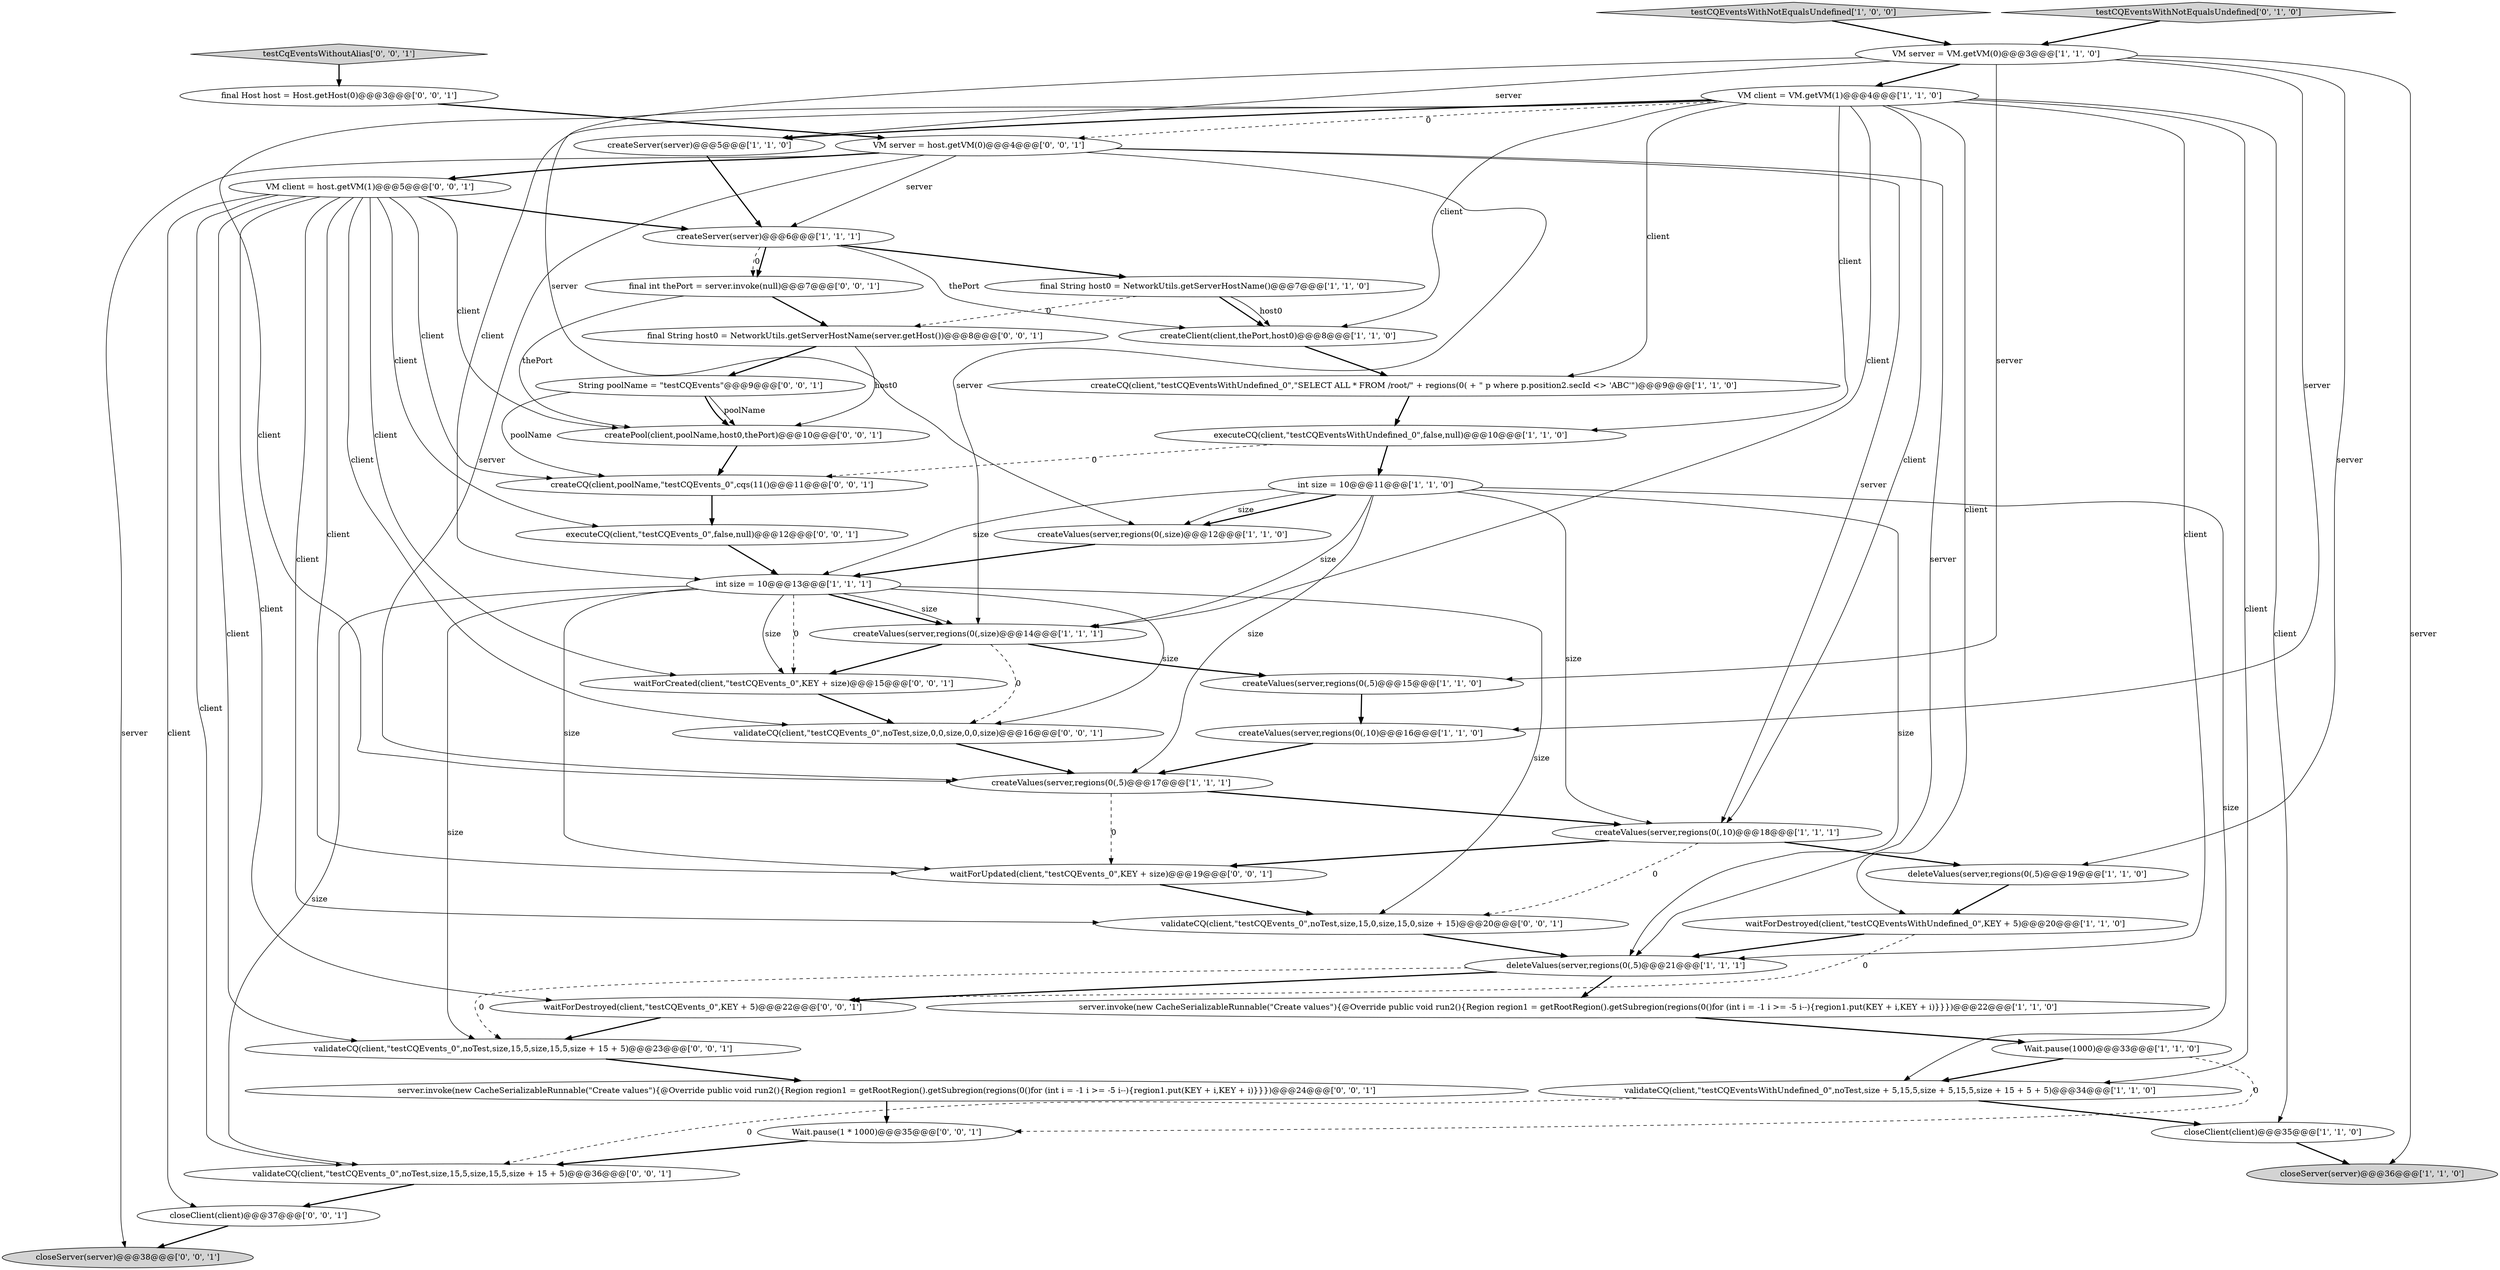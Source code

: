 digraph {
44 [style = filled, label = "waitForDestroyed(client,\"testCQEvents_0\",KEY + 5)@@@22@@@['0', '0', '1']", fillcolor = white, shape = ellipse image = "AAA0AAABBB3BBB"];
7 [style = filled, label = "final String host0 = NetworkUtils.getServerHostName()@@@7@@@['1', '1', '0']", fillcolor = white, shape = ellipse image = "AAA0AAABBB1BBB"];
13 [style = filled, label = "int size = 10@@@11@@@['1', '1', '0']", fillcolor = white, shape = ellipse image = "AAA0AAABBB1BBB"];
0 [style = filled, label = "VM server = VM.getVM(0)@@@3@@@['1', '1', '0']", fillcolor = white, shape = ellipse image = "AAA0AAABBB1BBB"];
38 [style = filled, label = "validateCQ(client,\"testCQEvents_0\",noTest,size,0,0,size,0,0,size)@@@16@@@['0', '0', '1']", fillcolor = white, shape = ellipse image = "AAA0AAABBB3BBB"];
14 [style = filled, label = "closeServer(server)@@@36@@@['1', '1', '0']", fillcolor = lightgray, shape = ellipse image = "AAA0AAABBB1BBB"];
5 [style = filled, label = "server.invoke(new CacheSerializableRunnable(\"Create values\"){@Override public void run2(){Region region1 = getRootRegion().getSubregion(regions(0()for (int i = -1 i >= -5 i--){region1.put(KEY + i,KEY + i)}}})@@@22@@@['1', '1', '0']", fillcolor = white, shape = ellipse image = "AAA0AAABBB1BBB"];
45 [style = filled, label = "validateCQ(client,\"testCQEvents_0\",noTest,size,15,5,size,15,5,size + 15 + 5)@@@23@@@['0', '0', '1']", fillcolor = white, shape = ellipse image = "AAA0AAABBB3BBB"];
8 [style = filled, label = "createValues(server,regions(0(,10)@@@16@@@['1', '1', '0']", fillcolor = white, shape = ellipse image = "AAA0AAABBB1BBB"];
21 [style = filled, label = "createCQ(client,\"testCQEventsWithUndefined_0\",\"SELECT ALL * FROM /root/\" + regions(0( + \" p where p.position2.secId <> 'ABC'\")@@@9@@@['1', '1', '0']", fillcolor = white, shape = ellipse image = "AAA0AAABBB1BBB"];
26 [style = filled, label = "waitForCreated(client,\"testCQEvents_0\",KEY + size)@@@15@@@['0', '0', '1']", fillcolor = white, shape = ellipse image = "AAA0AAABBB3BBB"];
19 [style = filled, label = "testCQEventsWithNotEqualsUndefined['1', '0', '0']", fillcolor = lightgray, shape = diamond image = "AAA0AAABBB1BBB"];
39 [style = filled, label = "closeServer(server)@@@38@@@['0', '0', '1']", fillcolor = lightgray, shape = ellipse image = "AAA0AAABBB3BBB"];
15 [style = filled, label = "createServer(server)@@@6@@@['1', '1', '1']", fillcolor = white, shape = ellipse image = "AAA0AAABBB1BBB"];
17 [style = filled, label = "deleteValues(server,regions(0(,5)@@@21@@@['1', '1', '1']", fillcolor = white, shape = ellipse image = "AAA0AAABBB1BBB"];
35 [style = filled, label = "final int thePort = server.invoke(null)@@@7@@@['0', '0', '1']", fillcolor = white, shape = ellipse image = "AAA0AAABBB3BBB"];
6 [style = filled, label = "createValues(server,regions(0(,10)@@@18@@@['1', '1', '1']", fillcolor = white, shape = ellipse image = "AAA0AAABBB1BBB"];
1 [style = filled, label = "createValues(server,regions(0(,size)@@@12@@@['1', '1', '0']", fillcolor = white, shape = ellipse image = "AAA0AAABBB1BBB"];
2 [style = filled, label = "createClient(client,thePort,host0)@@@8@@@['1', '1', '0']", fillcolor = white, shape = ellipse image = "AAA0AAABBB1BBB"];
12 [style = filled, label = "validateCQ(client,\"testCQEventsWithUndefined_0\",noTest,size + 5,15,5,size + 5,15,5,size + 15 + 5 + 5)@@@34@@@['1', '1', '0']", fillcolor = white, shape = ellipse image = "AAA0AAABBB1BBB"];
3 [style = filled, label = "createValues(server,regions(0(,5)@@@17@@@['1', '1', '1']", fillcolor = white, shape = ellipse image = "AAA0AAABBB1BBB"];
28 [style = filled, label = "validateCQ(client,\"testCQEvents_0\",noTest,size,15,5,size,15,5,size + 15 + 5)@@@36@@@['0', '0', '1']", fillcolor = white, shape = ellipse image = "AAA0AAABBB3BBB"];
16 [style = filled, label = "createServer(server)@@@5@@@['1', '1', '0']", fillcolor = white, shape = ellipse image = "AAA0AAABBB1BBB"];
29 [style = filled, label = "VM client = host.getVM(1)@@@5@@@['0', '0', '1']", fillcolor = white, shape = ellipse image = "AAA0AAABBB3BBB"];
32 [style = filled, label = "createCQ(client,poolName,\"testCQEvents_0\",cqs(11()@@@11@@@['0', '0', '1']", fillcolor = white, shape = ellipse image = "AAA0AAABBB3BBB"];
33 [style = filled, label = "VM server = host.getVM(0)@@@4@@@['0', '0', '1']", fillcolor = white, shape = ellipse image = "AAA0AAABBB3BBB"];
37 [style = filled, label = "String poolName = \"testCQEvents\"@@@9@@@['0', '0', '1']", fillcolor = white, shape = ellipse image = "AAA0AAABBB3BBB"];
31 [style = filled, label = "server.invoke(new CacheSerializableRunnable(\"Create values\"){@Override public void run2(){Region region1 = getRootRegion().getSubregion(regions(0()for (int i = -1 i >= -5 i--){region1.put(KEY + i,KEY + i)}}})@@@24@@@['0', '0', '1']", fillcolor = white, shape = ellipse image = "AAA0AAABBB3BBB"];
46 [style = filled, label = "createPool(client,poolName,host0,thePort)@@@10@@@['0', '0', '1']", fillcolor = white, shape = ellipse image = "AAA0AAABBB3BBB"];
22 [style = filled, label = "Wait.pause(1000)@@@33@@@['1', '1', '0']", fillcolor = white, shape = ellipse image = "AAA0AAABBB1BBB"];
43 [style = filled, label = "waitForUpdated(client,\"testCQEvents_0\",KEY + size)@@@19@@@['0', '0', '1']", fillcolor = white, shape = ellipse image = "AAA0AAABBB3BBB"];
42 [style = filled, label = "final Host host = Host.getHost(0)@@@3@@@['0', '0', '1']", fillcolor = white, shape = ellipse image = "AAA0AAABBB3BBB"];
18 [style = filled, label = "deleteValues(server,regions(0(,5)@@@19@@@['1', '1', '0']", fillcolor = white, shape = ellipse image = "AAA0AAABBB1BBB"];
9 [style = filled, label = "createValues(server,regions(0(,size)@@@14@@@['1', '1', '1']", fillcolor = white, shape = ellipse image = "AAA0AAABBB1BBB"];
25 [style = filled, label = "testCQEventsWithNotEqualsUndefined['0', '1', '0']", fillcolor = lightgray, shape = diamond image = "AAA0AAABBB2BBB"];
11 [style = filled, label = "waitForDestroyed(client,\"testCQEventsWithUndefined_0\",KEY + 5)@@@20@@@['1', '1', '0']", fillcolor = white, shape = ellipse image = "AAA0AAABBB1BBB"];
40 [style = filled, label = "Wait.pause(1 * 1000)@@@35@@@['0', '0', '1']", fillcolor = white, shape = ellipse image = "AAA0AAABBB3BBB"];
23 [style = filled, label = "VM client = VM.getVM(1)@@@4@@@['1', '1', '0']", fillcolor = white, shape = ellipse image = "AAA0AAABBB1BBB"];
27 [style = filled, label = "executeCQ(client,\"testCQEvents_0\",false,null)@@@12@@@['0', '0', '1']", fillcolor = white, shape = ellipse image = "AAA0AAABBB3BBB"];
34 [style = filled, label = "final String host0 = NetworkUtils.getServerHostName(server.getHost())@@@8@@@['0', '0', '1']", fillcolor = white, shape = ellipse image = "AAA0AAABBB3BBB"];
36 [style = filled, label = "testCqEventsWithoutAlias['0', '0', '1']", fillcolor = lightgray, shape = diamond image = "AAA0AAABBB3BBB"];
41 [style = filled, label = "validateCQ(client,\"testCQEvents_0\",noTest,size,15,0,size,15,0,size + 15)@@@20@@@['0', '0', '1']", fillcolor = white, shape = ellipse image = "AAA0AAABBB3BBB"];
20 [style = filled, label = "closeClient(client)@@@35@@@['1', '1', '0']", fillcolor = white, shape = ellipse image = "AAA0AAABBB1BBB"];
4 [style = filled, label = "int size = 10@@@13@@@['1', '1', '1']", fillcolor = white, shape = ellipse image = "AAA0AAABBB1BBB"];
24 [style = filled, label = "executeCQ(client,\"testCQEventsWithUndefined_0\",false,null)@@@10@@@['1', '1', '0']", fillcolor = white, shape = ellipse image = "AAA0AAABBB1BBB"];
30 [style = filled, label = "closeClient(client)@@@37@@@['0', '0', '1']", fillcolor = white, shape = ellipse image = "AAA0AAABBB3BBB"];
10 [style = filled, label = "createValues(server,regions(0(,5)@@@15@@@['1', '1', '0']", fillcolor = white, shape = ellipse image = "AAA0AAABBB1BBB"];
13->6 [style = solid, label="size"];
33->3 [style = solid, label="server"];
4->43 [style = solid, label="size"];
0->10 [style = solid, label="server"];
24->13 [style = bold, label=""];
36->42 [style = bold, label=""];
26->38 [style = bold, label=""];
29->44 [style = solid, label="client"];
6->43 [style = bold, label=""];
33->17 [style = solid, label="server"];
40->28 [style = bold, label=""];
23->16 [style = bold, label=""];
19->0 [style = bold, label=""];
23->24 [style = solid, label="client"];
23->33 [style = dashed, label="0"];
29->38 [style = solid, label="client"];
29->26 [style = solid, label="client"];
3->6 [style = bold, label=""];
0->23 [style = bold, label=""];
43->41 [style = bold, label=""];
23->20 [style = solid, label="client"];
4->45 [style = solid, label="size"];
13->9 [style = solid, label="size"];
33->6 [style = solid, label="server"];
34->46 [style = solid, label="host0"];
4->9 [style = bold, label=""];
6->41 [style = dashed, label="0"];
13->1 [style = bold, label=""];
9->26 [style = bold, label=""];
15->2 [style = solid, label="thePort"];
4->9 [style = solid, label="size"];
35->34 [style = bold, label=""];
33->29 [style = bold, label=""];
23->4 [style = solid, label="client"];
28->30 [style = bold, label=""];
13->3 [style = solid, label="size"];
23->9 [style = solid, label="client"];
4->26 [style = solid, label="size"];
29->46 [style = solid, label="client"];
11->17 [style = bold, label=""];
15->7 [style = bold, label=""];
13->4 [style = solid, label="size"];
8->3 [style = bold, label=""];
45->31 [style = bold, label=""];
29->45 [style = solid, label="client"];
0->8 [style = solid, label="server"];
12->20 [style = bold, label=""];
5->22 [style = bold, label=""];
1->4 [style = bold, label=""];
0->16 [style = solid, label="server"];
23->11 [style = solid, label="client"];
37->32 [style = solid, label="poolName"];
0->14 [style = solid, label="server"];
23->17 [style = solid, label="client"];
2->21 [style = bold, label=""];
42->33 [style = bold, label=""];
9->10 [style = bold, label=""];
15->35 [style = dashed, label="0"];
7->2 [style = bold, label=""];
0->1 [style = solid, label="server"];
4->26 [style = dashed, label="0"];
33->15 [style = solid, label="server"];
13->1 [style = solid, label="size"];
6->18 [style = bold, label=""];
29->27 [style = solid, label="client"];
29->32 [style = solid, label="client"];
33->9 [style = solid, label="server"];
7->34 [style = dashed, label="0"];
17->45 [style = dashed, label="0"];
9->38 [style = dashed, label="0"];
24->32 [style = dashed, label="0"];
10->8 [style = bold, label=""];
32->27 [style = bold, label=""];
23->6 [style = solid, label="client"];
13->12 [style = solid, label="size"];
23->2 [style = solid, label="client"];
4->28 [style = solid, label="size"];
37->46 [style = solid, label="poolName"];
17->44 [style = bold, label=""];
22->40 [style = dashed, label="0"];
15->35 [style = bold, label=""];
0->18 [style = solid, label="server"];
29->41 [style = solid, label="client"];
25->0 [style = bold, label=""];
29->43 [style = solid, label="client"];
37->46 [style = bold, label=""];
11->44 [style = dashed, label="0"];
22->12 [style = bold, label=""];
23->21 [style = solid, label="client"];
41->17 [style = bold, label=""];
18->11 [style = bold, label=""];
33->39 [style = solid, label="server"];
3->43 [style = dashed, label="0"];
30->39 [style = bold, label=""];
29->28 [style = solid, label="client"];
4->41 [style = solid, label="size"];
31->40 [style = bold, label=""];
12->28 [style = dashed, label="0"];
27->4 [style = bold, label=""];
46->32 [style = bold, label=""];
35->46 [style = solid, label="thePort"];
4->38 [style = solid, label="size"];
44->45 [style = bold, label=""];
16->15 [style = bold, label=""];
21->24 [style = bold, label=""];
29->30 [style = solid, label="client"];
38->3 [style = bold, label=""];
7->2 [style = solid, label="host0"];
23->12 [style = solid, label="client"];
23->3 [style = solid, label="client"];
29->15 [style = bold, label=""];
20->14 [style = bold, label=""];
13->17 [style = solid, label="size"];
34->37 [style = bold, label=""];
17->5 [style = bold, label=""];
}
